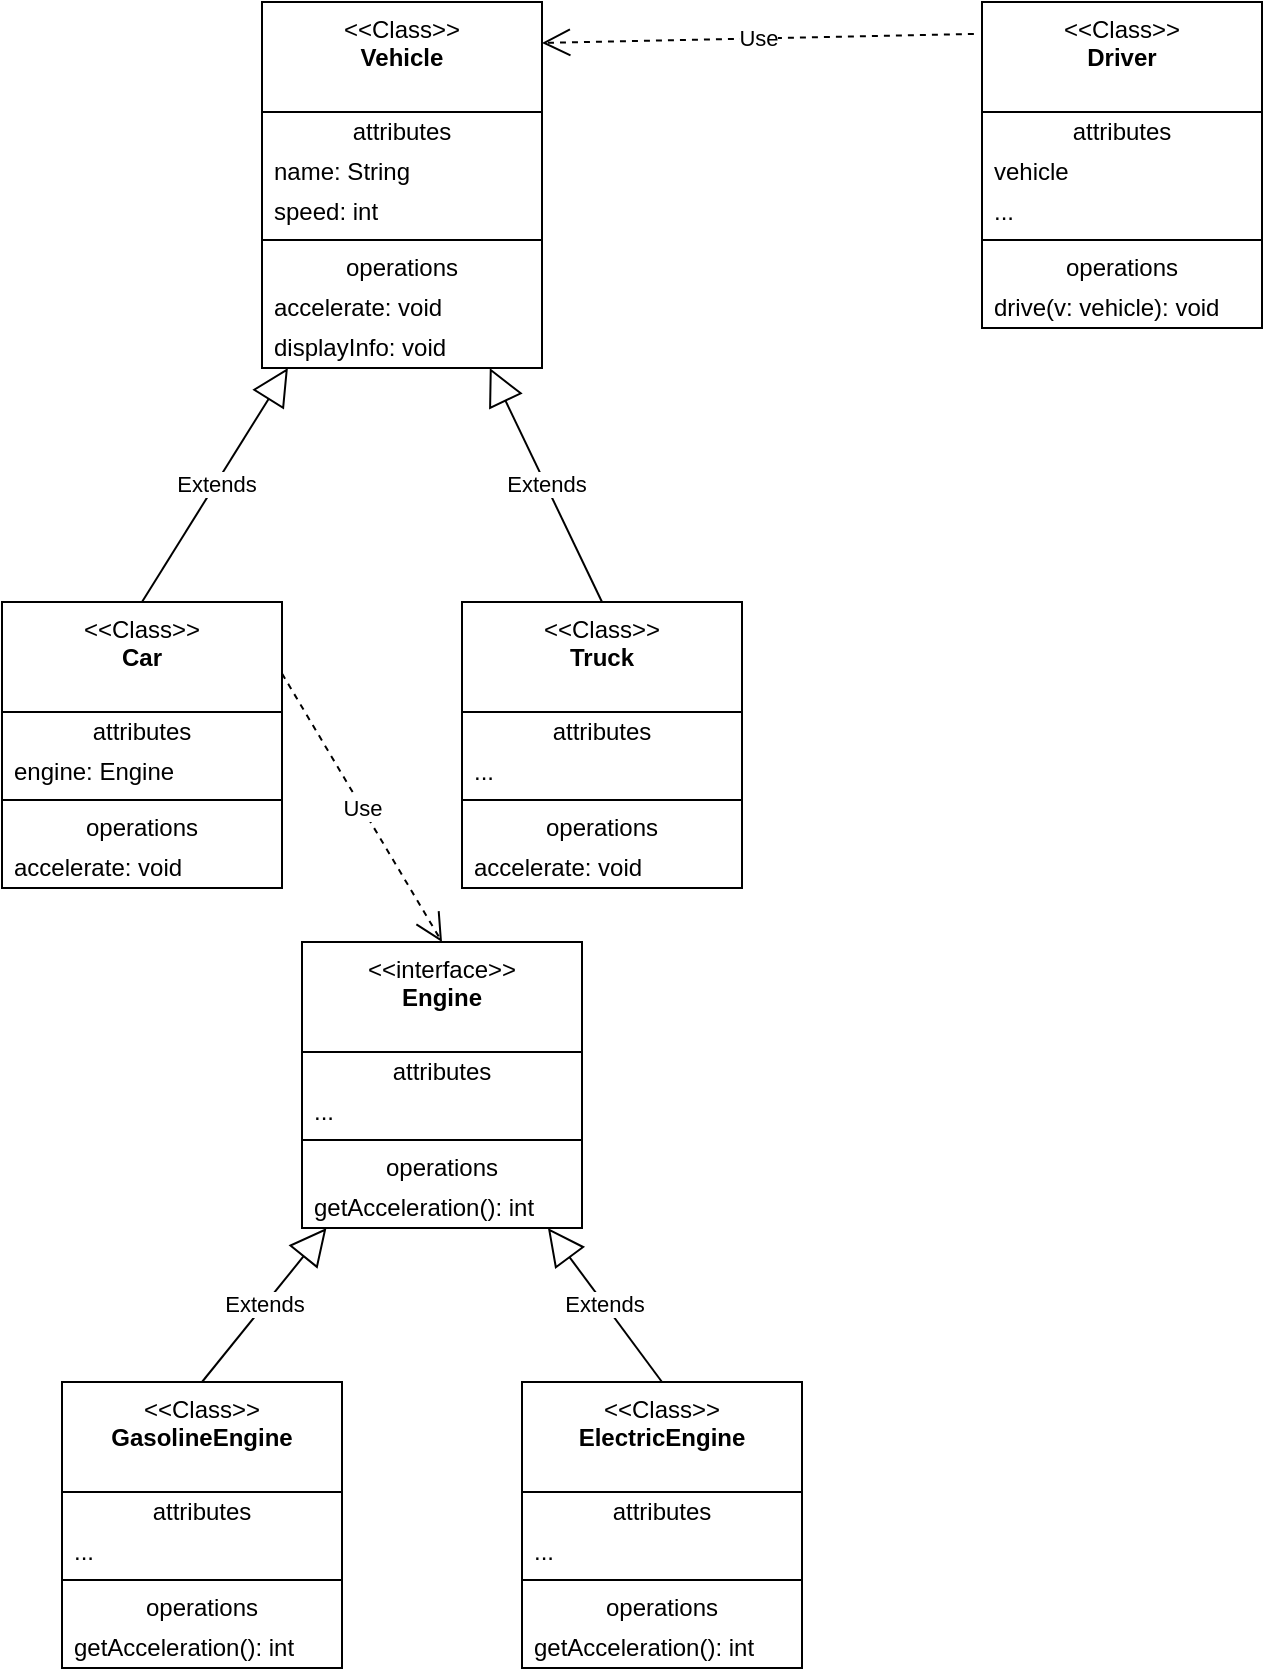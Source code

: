 <mxfile version="28.1.1">
  <diagram name="第 1 页" id="e4H4GtdoxLSZOBxEdRmO">
    <mxGraphModel dx="1426" dy="743" grid="1" gridSize="10" guides="1" tooltips="1" connect="1" arrows="1" fold="1" page="1" pageScale="1" pageWidth="1600" pageHeight="900" math="0" shadow="0">
      <root>
        <mxCell id="0" />
        <mxCell id="1" parent="0" />
        <mxCell id="27Q6gI-1ZeSjMCgkvhXm-2" value="&amp;lt;&amp;lt;Class&amp;gt;&amp;gt;&lt;br&gt;&lt;b&gt;Driver&lt;/b&gt;" style="swimlane;fontStyle=0;align=center;verticalAlign=top;childLayout=stackLayout;horizontal=1;startSize=55;horizontalStack=0;resizeParent=1;resizeParentMax=0;resizeLast=0;collapsible=0;marginBottom=0;html=1;whiteSpace=wrap;" parent="1" vertex="1">
          <mxGeometry x="510" y="20" width="140" height="163" as="geometry" />
        </mxCell>
        <mxCell id="27Q6gI-1ZeSjMCgkvhXm-3" value="attributes" style="text;html=1;strokeColor=none;fillColor=none;align=center;verticalAlign=middle;spacingLeft=4;spacingRight=4;overflow=hidden;rotatable=0;points=[[0,0.5],[1,0.5]];portConstraint=eastwest;whiteSpace=wrap;" parent="27Q6gI-1ZeSjMCgkvhXm-2" vertex="1">
          <mxGeometry y="55" width="140" height="20" as="geometry" />
        </mxCell>
        <mxCell id="27Q6gI-1ZeSjMCgkvhXm-4" value="vehicle" style="text;html=1;strokeColor=none;fillColor=none;align=left;verticalAlign=middle;spacingLeft=4;spacingRight=4;overflow=hidden;rotatable=0;points=[[0,0.5],[1,0.5]];portConstraint=eastwest;whiteSpace=wrap;" parent="27Q6gI-1ZeSjMCgkvhXm-2" vertex="1">
          <mxGeometry y="75" width="140" height="20" as="geometry" />
        </mxCell>
        <mxCell id="27Q6gI-1ZeSjMCgkvhXm-6" value="..." style="text;html=1;strokeColor=none;fillColor=none;align=left;verticalAlign=middle;spacingLeft=4;spacingRight=4;overflow=hidden;rotatable=0;points=[[0,0.5],[1,0.5]];portConstraint=eastwest;whiteSpace=wrap;" parent="27Q6gI-1ZeSjMCgkvhXm-2" vertex="1">
          <mxGeometry y="95" width="140" height="20" as="geometry" />
        </mxCell>
        <mxCell id="27Q6gI-1ZeSjMCgkvhXm-7" value="" style="line;strokeWidth=1;fillColor=none;align=left;verticalAlign=middle;spacingTop=-1;spacingLeft=3;spacingRight=3;rotatable=0;labelPosition=right;points=[];portConstraint=eastwest;" parent="27Q6gI-1ZeSjMCgkvhXm-2" vertex="1">
          <mxGeometry y="115" width="140" height="8" as="geometry" />
        </mxCell>
        <mxCell id="27Q6gI-1ZeSjMCgkvhXm-8" value="operations" style="text;html=1;strokeColor=none;fillColor=none;align=center;verticalAlign=middle;spacingLeft=4;spacingRight=4;overflow=hidden;rotatable=0;points=[[0,0.5],[1,0.5]];portConstraint=eastwest;whiteSpace=wrap;" parent="27Q6gI-1ZeSjMCgkvhXm-2" vertex="1">
          <mxGeometry y="123" width="140" height="20" as="geometry" />
        </mxCell>
        <mxCell id="27Q6gI-1ZeSjMCgkvhXm-9" value="drive(v: vehicle): void&amp;nbsp;" style="text;html=1;strokeColor=none;fillColor=none;align=left;verticalAlign=middle;spacingLeft=4;spacingRight=4;overflow=hidden;rotatable=0;points=[[0,0.5],[1,0.5]];portConstraint=eastwest;whiteSpace=wrap;" parent="27Q6gI-1ZeSjMCgkvhXm-2" vertex="1">
          <mxGeometry y="143" width="140" height="20" as="geometry" />
        </mxCell>
        <mxCell id="27Q6gI-1ZeSjMCgkvhXm-10" value="&amp;lt;&amp;lt;Class&amp;gt;&amp;gt;&lt;br&gt;&lt;b&gt;Vehicle&lt;/b&gt;" style="swimlane;fontStyle=0;align=center;verticalAlign=top;childLayout=stackLayout;horizontal=1;startSize=55;horizontalStack=0;resizeParent=1;resizeParentMax=0;resizeLast=0;collapsible=0;marginBottom=0;html=1;whiteSpace=wrap;fontColor=#000000;" parent="1" vertex="1">
          <mxGeometry x="150" y="20" width="140" height="183" as="geometry" />
        </mxCell>
        <mxCell id="27Q6gI-1ZeSjMCgkvhXm-11" value="attributes" style="text;html=1;strokeColor=none;fillColor=none;align=center;verticalAlign=middle;spacingLeft=4;spacingRight=4;overflow=hidden;rotatable=0;points=[[0,0.5],[1,0.5]];portConstraint=eastwest;whiteSpace=wrap;" parent="27Q6gI-1ZeSjMCgkvhXm-10" vertex="1">
          <mxGeometry y="55" width="140" height="20" as="geometry" />
        </mxCell>
        <mxCell id="27Q6gI-1ZeSjMCgkvhXm-12" value="name: String" style="text;html=1;strokeColor=none;fillColor=none;align=left;verticalAlign=middle;spacingLeft=4;spacingRight=4;overflow=hidden;rotatable=0;points=[[0,0.5],[1,0.5]];portConstraint=eastwest;whiteSpace=wrap;" parent="27Q6gI-1ZeSjMCgkvhXm-10" vertex="1">
          <mxGeometry y="75" width="140" height="20" as="geometry" />
        </mxCell>
        <mxCell id="27Q6gI-1ZeSjMCgkvhXm-14" value="speed: int" style="text;html=1;strokeColor=none;fillColor=none;align=left;verticalAlign=middle;spacingLeft=4;spacingRight=4;overflow=hidden;rotatable=0;points=[[0,0.5],[1,0.5]];portConstraint=eastwest;whiteSpace=wrap;" parent="27Q6gI-1ZeSjMCgkvhXm-10" vertex="1">
          <mxGeometry y="95" width="140" height="20" as="geometry" />
        </mxCell>
        <mxCell id="27Q6gI-1ZeSjMCgkvhXm-15" value="" style="line;strokeWidth=1;fillColor=none;align=left;verticalAlign=middle;spacingTop=-1;spacingLeft=3;spacingRight=3;rotatable=0;labelPosition=right;points=[];portConstraint=eastwest;" parent="27Q6gI-1ZeSjMCgkvhXm-10" vertex="1">
          <mxGeometry y="115" width="140" height="8" as="geometry" />
        </mxCell>
        <mxCell id="27Q6gI-1ZeSjMCgkvhXm-16" value="operations" style="text;html=1;strokeColor=none;fillColor=none;align=center;verticalAlign=middle;spacingLeft=4;spacingRight=4;overflow=hidden;rotatable=0;points=[[0,0.5],[1,0.5]];portConstraint=eastwest;whiteSpace=wrap;" parent="27Q6gI-1ZeSjMCgkvhXm-10" vertex="1">
          <mxGeometry y="123" width="140" height="20" as="geometry" />
        </mxCell>
        <mxCell id="27Q6gI-1ZeSjMCgkvhXm-17" value="accelerate: void" style="text;html=1;strokeColor=none;fillColor=none;align=left;verticalAlign=middle;spacingLeft=4;spacingRight=4;overflow=hidden;rotatable=0;points=[[0,0.5],[1,0.5]];portConstraint=eastwest;whiteSpace=wrap;" parent="27Q6gI-1ZeSjMCgkvhXm-10" vertex="1">
          <mxGeometry y="143" width="140" height="20" as="geometry" />
        </mxCell>
        <mxCell id="27Q6gI-1ZeSjMCgkvhXm-29" value="displayInfo: void" style="text;html=1;strokeColor=none;fillColor=none;align=left;verticalAlign=middle;spacingLeft=4;spacingRight=4;overflow=hidden;rotatable=0;points=[[0,0.5],[1,0.5]];portConstraint=eastwest;whiteSpace=wrap;" parent="27Q6gI-1ZeSjMCgkvhXm-10" vertex="1">
          <mxGeometry y="163" width="140" height="20" as="geometry" />
        </mxCell>
        <mxCell id="27Q6gI-1ZeSjMCgkvhXm-18" value="&amp;lt;&amp;lt;Class&amp;gt;&amp;gt;&lt;br&gt;&lt;b&gt;Car&lt;/b&gt;" style="swimlane;fontStyle=0;align=center;verticalAlign=top;childLayout=stackLayout;horizontal=1;startSize=55;horizontalStack=0;resizeParent=1;resizeParentMax=0;resizeLast=0;collapsible=0;marginBottom=0;html=1;whiteSpace=wrap;" parent="1" vertex="1">
          <mxGeometry x="20" y="320" width="140" height="143" as="geometry" />
        </mxCell>
        <mxCell id="27Q6gI-1ZeSjMCgkvhXm-19" value="attributes" style="text;html=1;strokeColor=none;fillColor=none;align=center;verticalAlign=middle;spacingLeft=4;spacingRight=4;overflow=hidden;rotatable=0;points=[[0,0.5],[1,0.5]];portConstraint=eastwest;whiteSpace=wrap;" parent="27Q6gI-1ZeSjMCgkvhXm-18" vertex="1">
          <mxGeometry y="55" width="140" height="20" as="geometry" />
        </mxCell>
        <mxCell id="27Q6gI-1ZeSjMCgkvhXm-79" value="engine: Engine" style="text;html=1;strokeColor=none;fillColor=none;align=left;verticalAlign=middle;spacingLeft=4;spacingRight=4;overflow=hidden;rotatable=0;points=[[0,0.5],[1,0.5]];portConstraint=eastwest;whiteSpace=wrap;" parent="27Q6gI-1ZeSjMCgkvhXm-18" vertex="1">
          <mxGeometry y="75" width="140" height="20" as="geometry" />
        </mxCell>
        <mxCell id="27Q6gI-1ZeSjMCgkvhXm-23" value="" style="line;strokeWidth=1;fillColor=none;align=left;verticalAlign=middle;spacingTop=-1;spacingLeft=3;spacingRight=3;rotatable=0;labelPosition=right;points=[];portConstraint=eastwest;" parent="27Q6gI-1ZeSjMCgkvhXm-18" vertex="1">
          <mxGeometry y="95" width="140" height="8" as="geometry" />
        </mxCell>
        <mxCell id="27Q6gI-1ZeSjMCgkvhXm-24" value="operations" style="text;html=1;strokeColor=none;fillColor=none;align=center;verticalAlign=middle;spacingLeft=4;spacingRight=4;overflow=hidden;rotatable=0;points=[[0,0.5],[1,0.5]];portConstraint=eastwest;whiteSpace=wrap;" parent="27Q6gI-1ZeSjMCgkvhXm-18" vertex="1">
          <mxGeometry y="103" width="140" height="20" as="geometry" />
        </mxCell>
        <mxCell id="27Q6gI-1ZeSjMCgkvhXm-25" value="accelerate: void" style="text;html=1;strokeColor=none;fillColor=none;align=left;verticalAlign=middle;spacingLeft=4;spacingRight=4;overflow=hidden;rotatable=0;points=[[0,0.5],[1,0.5]];portConstraint=eastwest;whiteSpace=wrap;" parent="27Q6gI-1ZeSjMCgkvhXm-18" vertex="1">
          <mxGeometry y="123" width="140" height="20" as="geometry" />
        </mxCell>
        <mxCell id="27Q6gI-1ZeSjMCgkvhXm-30" value="&amp;lt;&amp;lt;Class&amp;gt;&amp;gt;&lt;br&gt;&lt;b&gt;Truck&lt;/b&gt;" style="swimlane;fontStyle=0;align=center;verticalAlign=top;childLayout=stackLayout;horizontal=1;startSize=55;horizontalStack=0;resizeParent=1;resizeParentMax=0;resizeLast=0;collapsible=0;marginBottom=0;html=1;whiteSpace=wrap;" parent="1" vertex="1">
          <mxGeometry x="250" y="320" width="140" height="143" as="geometry" />
        </mxCell>
        <mxCell id="27Q6gI-1ZeSjMCgkvhXm-31" value="attributes" style="text;html=1;strokeColor=none;fillColor=none;align=center;verticalAlign=middle;spacingLeft=4;spacingRight=4;overflow=hidden;rotatable=0;points=[[0,0.5],[1,0.5]];portConstraint=eastwest;whiteSpace=wrap;" parent="27Q6gI-1ZeSjMCgkvhXm-30" vertex="1">
          <mxGeometry y="55" width="140" height="20" as="geometry" />
        </mxCell>
        <mxCell id="27Q6gI-1ZeSjMCgkvhXm-32" value="..." style="text;html=1;strokeColor=none;fillColor=none;align=left;verticalAlign=middle;spacingLeft=4;spacingRight=4;overflow=hidden;rotatable=0;points=[[0,0.5],[1,0.5]];portConstraint=eastwest;whiteSpace=wrap;" parent="27Q6gI-1ZeSjMCgkvhXm-30" vertex="1">
          <mxGeometry y="75" width="140" height="20" as="geometry" />
        </mxCell>
        <mxCell id="27Q6gI-1ZeSjMCgkvhXm-35" value="" style="line;strokeWidth=1;fillColor=none;align=left;verticalAlign=middle;spacingTop=-1;spacingLeft=3;spacingRight=3;rotatable=0;labelPosition=right;points=[];portConstraint=eastwest;" parent="27Q6gI-1ZeSjMCgkvhXm-30" vertex="1">
          <mxGeometry y="95" width="140" height="8" as="geometry" />
        </mxCell>
        <mxCell id="27Q6gI-1ZeSjMCgkvhXm-36" value="operations" style="text;html=1;strokeColor=none;fillColor=none;align=center;verticalAlign=middle;spacingLeft=4;spacingRight=4;overflow=hidden;rotatable=0;points=[[0,0.5],[1,0.5]];portConstraint=eastwest;whiteSpace=wrap;" parent="27Q6gI-1ZeSjMCgkvhXm-30" vertex="1">
          <mxGeometry y="103" width="140" height="20" as="geometry" />
        </mxCell>
        <mxCell id="27Q6gI-1ZeSjMCgkvhXm-37" value="accelerate: void" style="text;html=1;strokeColor=none;fillColor=none;align=left;verticalAlign=middle;spacingLeft=4;spacingRight=4;overflow=hidden;rotatable=0;points=[[0,0.5],[1,0.5]];portConstraint=eastwest;whiteSpace=wrap;" parent="27Q6gI-1ZeSjMCgkvhXm-30" vertex="1">
          <mxGeometry y="123" width="140" height="20" as="geometry" />
        </mxCell>
        <mxCell id="27Q6gI-1ZeSjMCgkvhXm-38" value="&amp;lt;&amp;lt;interface&amp;gt;&amp;gt;&lt;br&gt;&lt;b&gt;Engine&lt;/b&gt;" style="swimlane;fontStyle=0;align=center;verticalAlign=top;childLayout=stackLayout;horizontal=1;startSize=55;horizontalStack=0;resizeParent=1;resizeParentMax=0;resizeLast=0;collapsible=0;marginBottom=0;html=1;whiteSpace=wrap;" parent="1" vertex="1">
          <mxGeometry x="170" y="490" width="140" height="143" as="geometry" />
        </mxCell>
        <mxCell id="27Q6gI-1ZeSjMCgkvhXm-39" value="attributes" style="text;html=1;strokeColor=none;fillColor=none;align=center;verticalAlign=middle;spacingLeft=4;spacingRight=4;overflow=hidden;rotatable=0;points=[[0,0.5],[1,0.5]];portConstraint=eastwest;whiteSpace=wrap;" parent="27Q6gI-1ZeSjMCgkvhXm-38" vertex="1">
          <mxGeometry y="55" width="140" height="20" as="geometry" />
        </mxCell>
        <mxCell id="27Q6gI-1ZeSjMCgkvhXm-40" value="..." style="text;html=1;strokeColor=none;fillColor=none;align=left;verticalAlign=middle;spacingLeft=4;spacingRight=4;overflow=hidden;rotatable=0;points=[[0,0.5],[1,0.5]];portConstraint=eastwest;whiteSpace=wrap;" parent="27Q6gI-1ZeSjMCgkvhXm-38" vertex="1">
          <mxGeometry y="75" width="140" height="20" as="geometry" />
        </mxCell>
        <mxCell id="27Q6gI-1ZeSjMCgkvhXm-43" value="" style="line;strokeWidth=1;fillColor=none;align=left;verticalAlign=middle;spacingTop=-1;spacingLeft=3;spacingRight=3;rotatable=0;labelPosition=right;points=[];portConstraint=eastwest;" parent="27Q6gI-1ZeSjMCgkvhXm-38" vertex="1">
          <mxGeometry y="95" width="140" height="8" as="geometry" />
        </mxCell>
        <mxCell id="27Q6gI-1ZeSjMCgkvhXm-44" value="operations" style="text;html=1;strokeColor=none;fillColor=none;align=center;verticalAlign=middle;spacingLeft=4;spacingRight=4;overflow=hidden;rotatable=0;points=[[0,0.5],[1,0.5]];portConstraint=eastwest;whiteSpace=wrap;" parent="27Q6gI-1ZeSjMCgkvhXm-38" vertex="1">
          <mxGeometry y="103" width="140" height="20" as="geometry" />
        </mxCell>
        <mxCell id="27Q6gI-1ZeSjMCgkvhXm-45" value="getAcceleration(): int" style="text;html=1;strokeColor=none;fillColor=none;align=left;verticalAlign=middle;spacingLeft=4;spacingRight=4;overflow=hidden;rotatable=0;points=[[0,0.5],[1,0.5]];portConstraint=eastwest;whiteSpace=wrap;" parent="27Q6gI-1ZeSjMCgkvhXm-38" vertex="1">
          <mxGeometry y="123" width="140" height="20" as="geometry" />
        </mxCell>
        <mxCell id="27Q6gI-1ZeSjMCgkvhXm-46" value="&amp;lt;&amp;lt;Class&amp;gt;&amp;gt;&lt;br&gt;&lt;b&gt;GasolineEngine&lt;/b&gt;" style="swimlane;fontStyle=0;align=center;verticalAlign=top;childLayout=stackLayout;horizontal=1;startSize=55;horizontalStack=0;resizeParent=1;resizeParentMax=0;resizeLast=0;collapsible=0;marginBottom=0;html=1;whiteSpace=wrap;" parent="1" vertex="1">
          <mxGeometry x="50" y="710" width="140" height="143" as="geometry" />
        </mxCell>
        <mxCell id="27Q6gI-1ZeSjMCgkvhXm-47" value="attributes" style="text;html=1;strokeColor=none;fillColor=none;align=center;verticalAlign=middle;spacingLeft=4;spacingRight=4;overflow=hidden;rotatable=0;points=[[0,0.5],[1,0.5]];portConstraint=eastwest;whiteSpace=wrap;" parent="27Q6gI-1ZeSjMCgkvhXm-46" vertex="1">
          <mxGeometry y="55" width="140" height="20" as="geometry" />
        </mxCell>
        <mxCell id="27Q6gI-1ZeSjMCgkvhXm-50" value="..." style="text;html=1;strokeColor=none;fillColor=none;align=left;verticalAlign=middle;spacingLeft=4;spacingRight=4;overflow=hidden;rotatable=0;points=[[0,0.5],[1,0.5]];portConstraint=eastwest;whiteSpace=wrap;" parent="27Q6gI-1ZeSjMCgkvhXm-46" vertex="1">
          <mxGeometry y="75" width="140" height="20" as="geometry" />
        </mxCell>
        <mxCell id="27Q6gI-1ZeSjMCgkvhXm-51" value="" style="line;strokeWidth=1;fillColor=none;align=left;verticalAlign=middle;spacingTop=-1;spacingLeft=3;spacingRight=3;rotatable=0;labelPosition=right;points=[];portConstraint=eastwest;" parent="27Q6gI-1ZeSjMCgkvhXm-46" vertex="1">
          <mxGeometry y="95" width="140" height="8" as="geometry" />
        </mxCell>
        <mxCell id="27Q6gI-1ZeSjMCgkvhXm-52" value="operations" style="text;html=1;strokeColor=none;fillColor=none;align=center;verticalAlign=middle;spacingLeft=4;spacingRight=4;overflow=hidden;rotatable=0;points=[[0,0.5],[1,0.5]];portConstraint=eastwest;whiteSpace=wrap;" parent="27Q6gI-1ZeSjMCgkvhXm-46" vertex="1">
          <mxGeometry y="103" width="140" height="20" as="geometry" />
        </mxCell>
        <mxCell id="27Q6gI-1ZeSjMCgkvhXm-53" value="getAcceleration(): int" style="text;html=1;strokeColor=none;fillColor=none;align=left;verticalAlign=middle;spacingLeft=4;spacingRight=4;overflow=hidden;rotatable=0;points=[[0,0.5],[1,0.5]];portConstraint=eastwest;whiteSpace=wrap;" parent="27Q6gI-1ZeSjMCgkvhXm-46" vertex="1">
          <mxGeometry y="123" width="140" height="20" as="geometry" />
        </mxCell>
        <mxCell id="27Q6gI-1ZeSjMCgkvhXm-54" value="&amp;lt;&amp;lt;Class&amp;gt;&amp;gt;&lt;br&gt;&lt;b&gt;ElectricEngine&lt;/b&gt;" style="swimlane;fontStyle=0;align=center;verticalAlign=top;childLayout=stackLayout;horizontal=1;startSize=55;horizontalStack=0;resizeParent=1;resizeParentMax=0;resizeLast=0;collapsible=0;marginBottom=0;html=1;whiteSpace=wrap;" parent="1" vertex="1">
          <mxGeometry x="280" y="710" width="140" height="143" as="geometry" />
        </mxCell>
        <mxCell id="27Q6gI-1ZeSjMCgkvhXm-55" value="attributes" style="text;html=1;strokeColor=none;fillColor=none;align=center;verticalAlign=middle;spacingLeft=4;spacingRight=4;overflow=hidden;rotatable=0;points=[[0,0.5],[1,0.5]];portConstraint=eastwest;whiteSpace=wrap;" parent="27Q6gI-1ZeSjMCgkvhXm-54" vertex="1">
          <mxGeometry y="55" width="140" height="20" as="geometry" />
        </mxCell>
        <mxCell id="27Q6gI-1ZeSjMCgkvhXm-58" value="..." style="text;html=1;strokeColor=none;fillColor=none;align=left;verticalAlign=middle;spacingLeft=4;spacingRight=4;overflow=hidden;rotatable=0;points=[[0,0.5],[1,0.5]];portConstraint=eastwest;whiteSpace=wrap;" parent="27Q6gI-1ZeSjMCgkvhXm-54" vertex="1">
          <mxGeometry y="75" width="140" height="20" as="geometry" />
        </mxCell>
        <mxCell id="27Q6gI-1ZeSjMCgkvhXm-59" value="" style="line;strokeWidth=1;fillColor=none;align=left;verticalAlign=middle;spacingTop=-1;spacingLeft=3;spacingRight=3;rotatable=0;labelPosition=right;points=[];portConstraint=eastwest;" parent="27Q6gI-1ZeSjMCgkvhXm-54" vertex="1">
          <mxGeometry y="95" width="140" height="8" as="geometry" />
        </mxCell>
        <mxCell id="27Q6gI-1ZeSjMCgkvhXm-60" value="operations" style="text;html=1;strokeColor=none;fillColor=none;align=center;verticalAlign=middle;spacingLeft=4;spacingRight=4;overflow=hidden;rotatable=0;points=[[0,0.5],[1,0.5]];portConstraint=eastwest;whiteSpace=wrap;" parent="27Q6gI-1ZeSjMCgkvhXm-54" vertex="1">
          <mxGeometry y="103" width="140" height="20" as="geometry" />
        </mxCell>
        <mxCell id="27Q6gI-1ZeSjMCgkvhXm-61" value="getAcceleration(): int" style="text;html=1;strokeColor=none;fillColor=none;align=left;verticalAlign=middle;spacingLeft=4;spacingRight=4;overflow=hidden;rotatable=0;points=[[0,0.5],[1,0.5]];portConstraint=eastwest;whiteSpace=wrap;" parent="27Q6gI-1ZeSjMCgkvhXm-54" vertex="1">
          <mxGeometry y="123" width="140" height="20" as="geometry" />
        </mxCell>
        <mxCell id="27Q6gI-1ZeSjMCgkvhXm-64" value="Extends" style="endArrow=block;endSize=16;endFill=0;html=1;rounded=0;exitX=0.5;exitY=0;exitDx=0;exitDy=0;" parent="1" source="27Q6gI-1ZeSjMCgkvhXm-18" target="27Q6gI-1ZeSjMCgkvhXm-10" edge="1">
          <mxGeometry width="160" relative="1" as="geometry">
            <mxPoint x="200" y="300" as="sourcePoint" />
            <mxPoint x="360" y="300" as="targetPoint" />
          </mxGeometry>
        </mxCell>
        <mxCell id="27Q6gI-1ZeSjMCgkvhXm-65" value="Extends" style="endArrow=block;endSize=16;endFill=0;html=1;rounded=0;exitX=0.5;exitY=0;exitDx=0;exitDy=0;" parent="1" source="27Q6gI-1ZeSjMCgkvhXm-30" target="27Q6gI-1ZeSjMCgkvhXm-10" edge="1">
          <mxGeometry width="160" relative="1" as="geometry">
            <mxPoint x="190" y="360" as="sourcePoint" />
            <mxPoint x="323" y="241" as="targetPoint" />
          </mxGeometry>
        </mxCell>
        <mxCell id="27Q6gI-1ZeSjMCgkvhXm-66" value="Extends" style="endArrow=block;endSize=16;endFill=0;html=1;rounded=0;exitX=0.5;exitY=0;exitDx=0;exitDy=0;" parent="1" source="27Q6gI-1ZeSjMCgkvhXm-46" target="27Q6gI-1ZeSjMCgkvhXm-38" edge="1">
          <mxGeometry width="160" relative="1" as="geometry">
            <mxPoint x="230" y="710" as="sourcePoint" />
            <mxPoint x="220" y="690" as="targetPoint" />
          </mxGeometry>
        </mxCell>
        <mxCell id="27Q6gI-1ZeSjMCgkvhXm-67" value="Extends" style="endArrow=block;endSize=16;endFill=0;html=1;rounded=0;exitX=0.5;exitY=0;exitDx=0;exitDy=0;" parent="1" source="27Q6gI-1ZeSjMCgkvhXm-54" target="27Q6gI-1ZeSjMCgkvhXm-38" edge="1">
          <mxGeometry width="160" relative="1" as="geometry">
            <mxPoint x="190" y="797" as="sourcePoint" />
            <mxPoint x="240" y="690" as="targetPoint" />
          </mxGeometry>
        </mxCell>
        <mxCell id="27Q6gI-1ZeSjMCgkvhXm-68" value="Use" style="endArrow=open;endSize=12;dashed=1;html=1;rounded=0;exitX=-0.029;exitY=0.098;exitDx=0;exitDy=0;exitPerimeter=0;entryX=1;entryY=0.112;entryDx=0;entryDy=0;entryPerimeter=0;" parent="1" source="27Q6gI-1ZeSjMCgkvhXm-2" target="27Q6gI-1ZeSjMCgkvhXm-10" edge="1">
          <mxGeometry width="160" relative="1" as="geometry">
            <mxPoint x="200" y="300" as="sourcePoint" />
            <mxPoint x="360" y="300" as="targetPoint" />
          </mxGeometry>
        </mxCell>
        <mxCell id="27Q6gI-1ZeSjMCgkvhXm-69" value="Use" style="endArrow=open;endSize=12;dashed=1;html=1;rounded=0;entryX=0.5;entryY=0;entryDx=0;entryDy=0;exitX=1;exitY=0.25;exitDx=0;exitDy=0;" parent="1" source="27Q6gI-1ZeSjMCgkvhXm-18" target="27Q6gI-1ZeSjMCgkvhXm-38" edge="1">
          <mxGeometry width="160" relative="1" as="geometry">
            <mxPoint x="200" y="590" as="sourcePoint" />
            <mxPoint x="360" y="590" as="targetPoint" />
          </mxGeometry>
        </mxCell>
      </root>
    </mxGraphModel>
  </diagram>
</mxfile>
